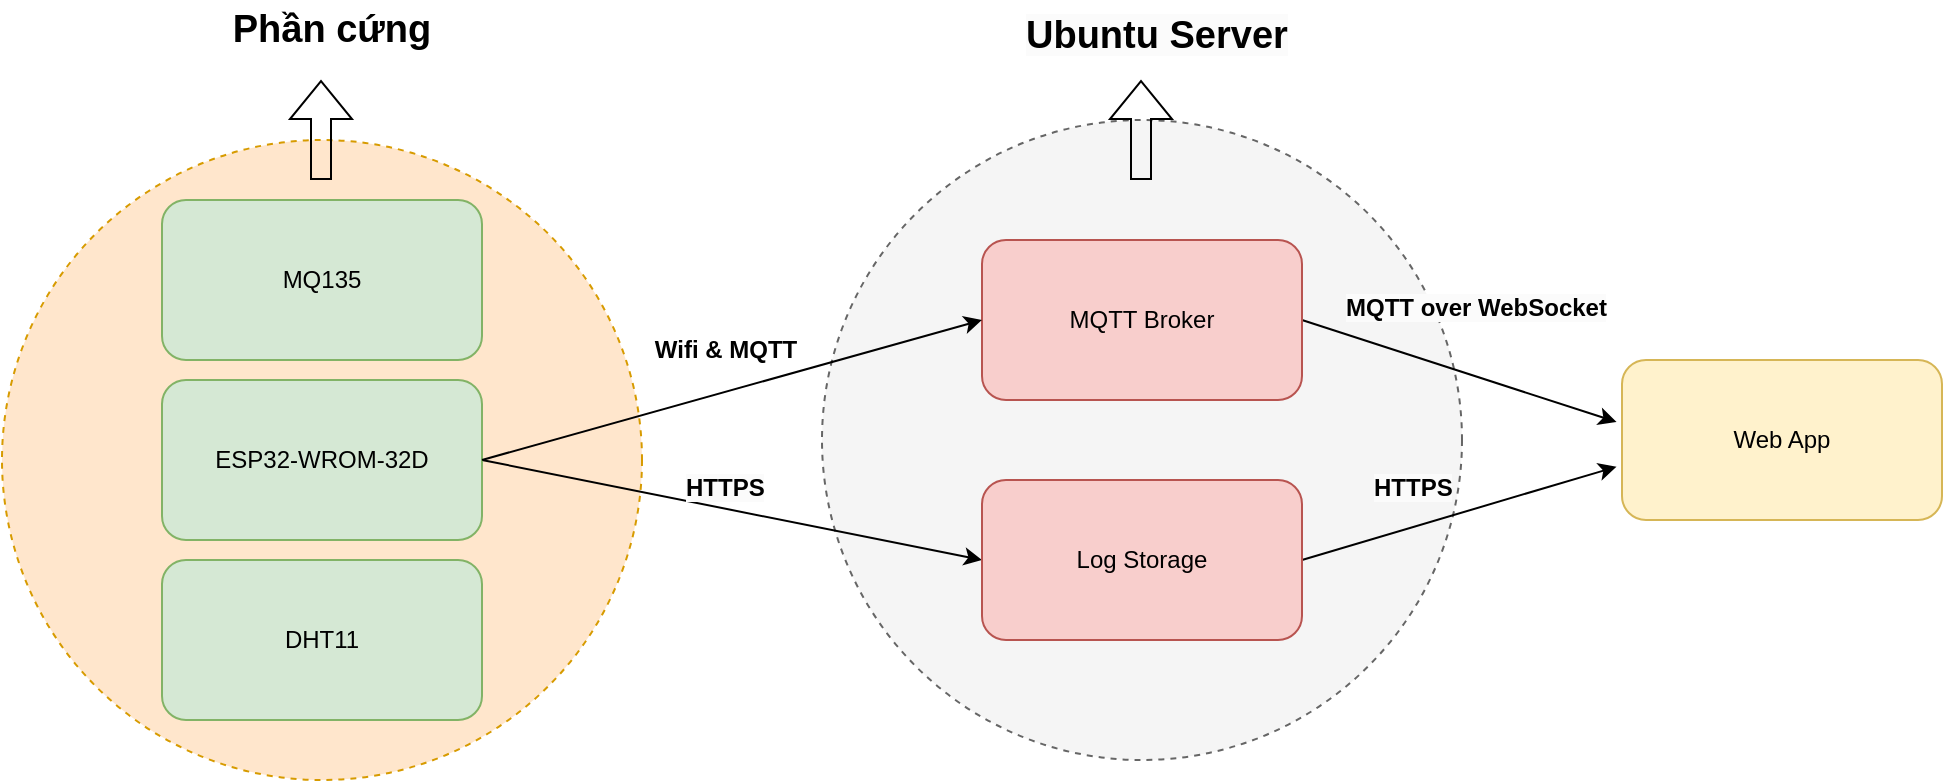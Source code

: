 <mxfile version="25.0.1">
  <diagram id="JFGCBzczWT_QLt3ROa-B" name="Trang-1">
    <mxGraphModel dx="1050" dy="1691" grid="1" gridSize="10" guides="1" tooltips="1" connect="1" arrows="1" fold="1" page="1" pageScale="1" pageWidth="827" pageHeight="1169" math="0" shadow="0">
      <root>
        <mxCell id="0" />
        <mxCell id="1" parent="0" />
        <mxCell id="YL5Ox1Mgzsd_U6M6Mtrv-17" value="&lt;b&gt;&lt;font style=&quot;font-size: 18px;&quot;&gt;Ubuntu Server&lt;/font&gt;&lt;/b&gt;" style="ellipse;whiteSpace=wrap;html=1;aspect=fixed;dashed=1;fillColor=#ffe6cc;strokeColor=#d79b00;" vertex="1" parent="1">
          <mxGeometry x="30" y="-460" width="320" height="320" as="geometry" />
        </mxCell>
        <mxCell id="YL5Ox1Mgzsd_U6M6Mtrv-9" value="" style="ellipse;whiteSpace=wrap;html=1;aspect=fixed;dashed=1;fillColor=#f5f5f5;fontColor=#333333;strokeColor=#666666;" vertex="1" parent="1">
          <mxGeometry x="440" y="-470" width="320" height="320" as="geometry" />
        </mxCell>
        <mxCell id="YL5Ox1Mgzsd_U6M6Mtrv-1" value="MQ135" style="rounded=1;whiteSpace=wrap;html=1;fillColor=#d5e8d4;strokeColor=#82b366;" vertex="1" parent="1">
          <mxGeometry x="110" y="-430" width="160" height="80" as="geometry" />
        </mxCell>
        <mxCell id="YL5Ox1Mgzsd_U6M6Mtrv-2" value="DHT11" style="rounded=1;whiteSpace=wrap;html=1;fillColor=#d5e8d4;strokeColor=#82b366;" vertex="1" parent="1">
          <mxGeometry x="110" y="-250" width="160" height="80" as="geometry" />
        </mxCell>
        <mxCell id="YL5Ox1Mgzsd_U6M6Mtrv-20" style="rounded=0;orthogonalLoop=1;jettySize=auto;html=1;exitX=1;exitY=0.5;exitDx=0;exitDy=0;entryX=0;entryY=0.5;entryDx=0;entryDy=0;" edge="1" parent="1" source="YL5Ox1Mgzsd_U6M6Mtrv-4" target="YL5Ox1Mgzsd_U6M6Mtrv-6">
          <mxGeometry relative="1" as="geometry" />
        </mxCell>
        <mxCell id="YL5Ox1Mgzsd_U6M6Mtrv-4" value="ESP32-WROM-32D" style="rounded=1;whiteSpace=wrap;html=1;fillColor=#d5e8d4;strokeColor=#82b366;" vertex="1" parent="1">
          <mxGeometry x="110" y="-340" width="160" height="80" as="geometry" />
        </mxCell>
        <mxCell id="YL5Ox1Mgzsd_U6M6Mtrv-28" style="rounded=0;orthogonalLoop=1;jettySize=auto;html=1;exitX=1;exitY=0.5;exitDx=0;exitDy=0;entryX=-0.017;entryY=0.387;entryDx=0;entryDy=0;entryPerimeter=0;" edge="1" parent="1" source="YL5Ox1Mgzsd_U6M6Mtrv-5" target="YL5Ox1Mgzsd_U6M6Mtrv-7">
          <mxGeometry relative="1" as="geometry" />
        </mxCell>
        <mxCell id="YL5Ox1Mgzsd_U6M6Mtrv-5" value="MQTT Broker" style="rounded=1;whiteSpace=wrap;html=1;fillColor=#f8cecc;strokeColor=#b85450;" vertex="1" parent="1">
          <mxGeometry x="520" y="-410" width="160" height="80" as="geometry" />
        </mxCell>
        <mxCell id="YL5Ox1Mgzsd_U6M6Mtrv-29" style="rounded=0;orthogonalLoop=1;jettySize=auto;html=1;exitX=1;exitY=0.5;exitDx=0;exitDy=0;entryX=-0.017;entryY=0.667;entryDx=0;entryDy=0;entryPerimeter=0;" edge="1" parent="1" source="YL5Ox1Mgzsd_U6M6Mtrv-6" target="YL5Ox1Mgzsd_U6M6Mtrv-7">
          <mxGeometry relative="1" as="geometry" />
        </mxCell>
        <mxCell id="YL5Ox1Mgzsd_U6M6Mtrv-6" value="Log Storage" style="rounded=1;whiteSpace=wrap;html=1;fillColor=#f8cecc;strokeColor=#b85450;" vertex="1" parent="1">
          <mxGeometry x="520" y="-290" width="160" height="80" as="geometry" />
        </mxCell>
        <mxCell id="YL5Ox1Mgzsd_U6M6Mtrv-7" value="Web App" style="rounded=1;whiteSpace=wrap;html=1;fillColor=#fff2cc;strokeColor=#d6b656;" vertex="1" parent="1">
          <mxGeometry x="840" y="-350" width="160" height="80" as="geometry" />
        </mxCell>
        <mxCell id="YL5Ox1Mgzsd_U6M6Mtrv-19" value="" style="endArrow=classic;html=1;rounded=0;entryX=0;entryY=0.5;entryDx=0;entryDy=0;" edge="1" parent="1" target="YL5Ox1Mgzsd_U6M6Mtrv-5">
          <mxGeometry width="50" height="50" relative="1" as="geometry">
            <mxPoint x="270" y="-300" as="sourcePoint" />
            <mxPoint x="320" y="-350" as="targetPoint" />
          </mxGeometry>
        </mxCell>
        <mxCell id="YL5Ox1Mgzsd_U6M6Mtrv-21" value="&lt;b&gt;Wifi &amp;amp; MQTT&lt;/b&gt;" style="text;html=1;align=center;verticalAlign=middle;whiteSpace=wrap;rounded=0;rotation=0;" vertex="1" parent="1">
          <mxGeometry x="354" y="-370" width="76" height="30" as="geometry" />
        </mxCell>
        <mxCell id="YL5Ox1Mgzsd_U6M6Mtrv-22" value="&lt;b style=&quot;forced-color-adjust: none; color: rgb(0, 0, 0); font-family: Helvetica; font-size: 12px; font-style: normal; font-variant-ligatures: normal; font-variant-caps: normal; letter-spacing: normal; orphans: 2; text-align: center; text-indent: 0px; text-transform: none; widows: 2; word-spacing: 0px; -webkit-text-stroke-width: 0px; white-space: normal; background-color: rgb(251, 251, 251); text-decoration-thickness: initial; text-decoration-style: initial; text-decoration-color: initial;&quot;&gt;HTTPS&lt;/b&gt;" style="text;whiteSpace=wrap;html=1;" vertex="1" parent="1">
          <mxGeometry x="370" y="-300" width="100" height="40" as="geometry" />
        </mxCell>
        <mxCell id="YL5Ox1Mgzsd_U6M6Mtrv-23" value="" style="shape=flexArrow;endArrow=classic;html=1;rounded=0;" edge="1" parent="1">
          <mxGeometry width="50" height="50" relative="1" as="geometry">
            <mxPoint x="189.5" y="-440" as="sourcePoint" />
            <mxPoint x="189.5" y="-490" as="targetPoint" />
          </mxGeometry>
        </mxCell>
        <mxCell id="YL5Ox1Mgzsd_U6M6Mtrv-24" value="&lt;font style=&quot;font-size: 19px;&quot;&gt;&lt;b&gt;Phần cứng&lt;/b&gt;&lt;/font&gt;" style="text;html=1;align=center;verticalAlign=middle;whiteSpace=wrap;rounded=0;" vertex="1" parent="1">
          <mxGeometry x="140" y="-530" width="110" height="30" as="geometry" />
        </mxCell>
        <mxCell id="YL5Ox1Mgzsd_U6M6Mtrv-25" value="" style="shape=flexArrow;endArrow=classic;html=1;rounded=0;" edge="1" parent="1">
          <mxGeometry width="50" height="50" relative="1" as="geometry">
            <mxPoint x="599.5" y="-440" as="sourcePoint" />
            <mxPoint x="599.5" y="-490" as="targetPoint" />
          </mxGeometry>
        </mxCell>
        <mxCell id="YL5Ox1Mgzsd_U6M6Mtrv-26" value="&lt;b style=&quot;forced-color-adjust: none; color: rgb(0, 0, 0); font-family: Helvetica; font-size: 19px; font-style: normal; font-variant-ligatures: normal; font-variant-caps: normal; letter-spacing: normal; orphans: 2; text-align: center; text-indent: 0px; text-transform: none; widows: 2; word-spacing: 0px; -webkit-text-stroke-width: 0px; white-space: normal; background-color: rgb(251, 251, 251); text-decoration-thickness: initial; text-decoration-style: initial; text-decoration-color: initial;&quot;&gt;Ubuntu Server&lt;/b&gt;" style="text;whiteSpace=wrap;html=1;" vertex="1" parent="1">
          <mxGeometry x="540" y="-530" width="150" height="50" as="geometry" />
        </mxCell>
        <mxCell id="YL5Ox1Mgzsd_U6M6Mtrv-30" value="&lt;b style=&quot;forced-color-adjust: none; color: rgb(0, 0, 0); font-family: Helvetica; font-size: 12px; font-style: normal; font-variant-ligatures: normal; font-variant-caps: normal; letter-spacing: normal; orphans: 2; text-align: center; text-indent: 0px; text-transform: none; widows: 2; word-spacing: 0px; -webkit-text-stroke-width: 0px; white-space: normal; background-color: rgb(251, 251, 251); text-decoration-thickness: initial; text-decoration-style: initial; text-decoration-color: initial;&quot;&gt;HTTPS&lt;/b&gt;" style="text;whiteSpace=wrap;html=1;" vertex="1" parent="1">
          <mxGeometry x="714" y="-300" width="46" height="20" as="geometry" />
        </mxCell>
        <mxCell id="YL5Ox1Mgzsd_U6M6Mtrv-34" value="&lt;b style=&quot;forced-color-adjust: none; color: rgb(0, 0, 0); font-family: Helvetica; font-size: 12px; font-style: normal; font-variant-ligatures: normal; font-variant-caps: normal; letter-spacing: normal; orphans: 2; text-align: center; text-indent: 0px; text-transform: none; widows: 2; word-spacing: 0px; -webkit-text-stroke-width: 0px; white-space: normal; background-color: rgb(251, 251, 251); text-decoration-thickness: initial; text-decoration-style: initial; text-decoration-color: initial;&quot;&gt;MQTT over WebSocket&lt;/b&gt;" style="text;whiteSpace=wrap;html=1;" vertex="1" parent="1">
          <mxGeometry x="700" y="-390" width="140" height="40" as="geometry" />
        </mxCell>
      </root>
    </mxGraphModel>
  </diagram>
</mxfile>
